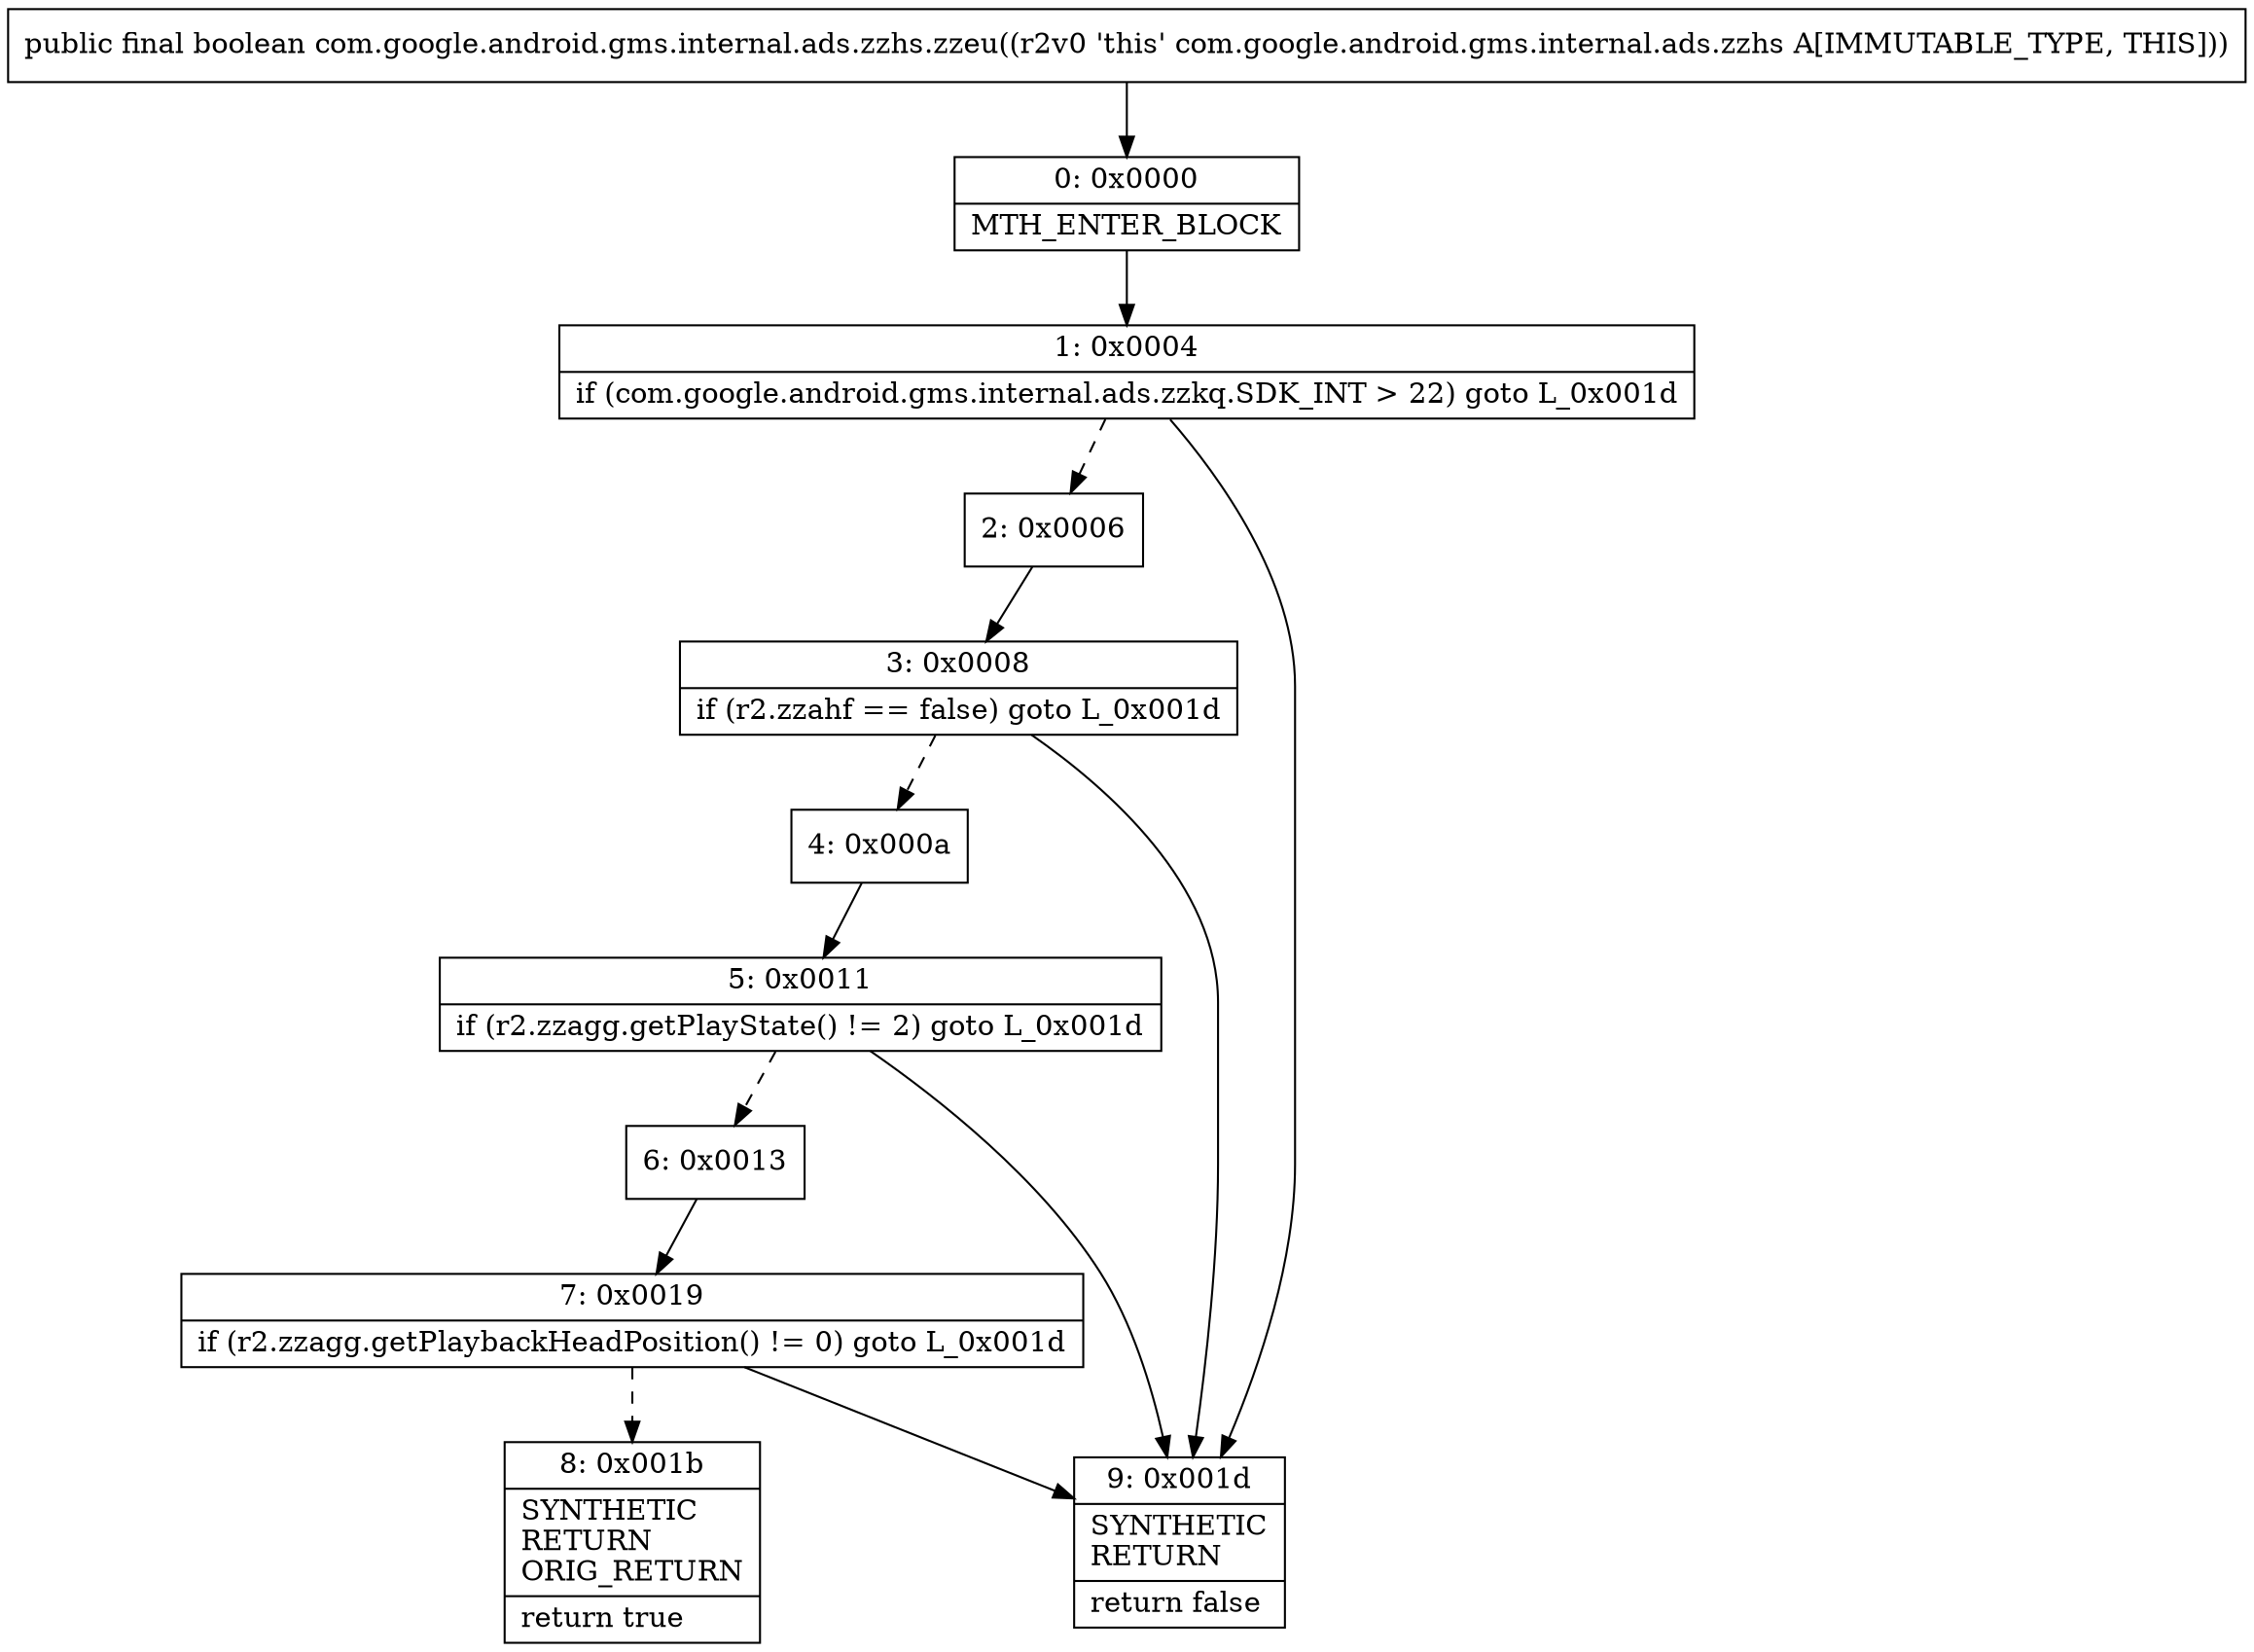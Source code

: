 digraph "CFG forcom.google.android.gms.internal.ads.zzhs.zzeu()Z" {
Node_0 [shape=record,label="{0\:\ 0x0000|MTH_ENTER_BLOCK\l}"];
Node_1 [shape=record,label="{1\:\ 0x0004|if (com.google.android.gms.internal.ads.zzkq.SDK_INT \> 22) goto L_0x001d\l}"];
Node_2 [shape=record,label="{2\:\ 0x0006}"];
Node_3 [shape=record,label="{3\:\ 0x0008|if (r2.zzahf == false) goto L_0x001d\l}"];
Node_4 [shape=record,label="{4\:\ 0x000a}"];
Node_5 [shape=record,label="{5\:\ 0x0011|if (r2.zzagg.getPlayState() != 2) goto L_0x001d\l}"];
Node_6 [shape=record,label="{6\:\ 0x0013}"];
Node_7 [shape=record,label="{7\:\ 0x0019|if (r2.zzagg.getPlaybackHeadPosition() != 0) goto L_0x001d\l}"];
Node_8 [shape=record,label="{8\:\ 0x001b|SYNTHETIC\lRETURN\lORIG_RETURN\l|return true\l}"];
Node_9 [shape=record,label="{9\:\ 0x001d|SYNTHETIC\lRETURN\l|return false\l}"];
MethodNode[shape=record,label="{public final boolean com.google.android.gms.internal.ads.zzhs.zzeu((r2v0 'this' com.google.android.gms.internal.ads.zzhs A[IMMUTABLE_TYPE, THIS])) }"];
MethodNode -> Node_0;
Node_0 -> Node_1;
Node_1 -> Node_2[style=dashed];
Node_1 -> Node_9;
Node_2 -> Node_3;
Node_3 -> Node_4[style=dashed];
Node_3 -> Node_9;
Node_4 -> Node_5;
Node_5 -> Node_6[style=dashed];
Node_5 -> Node_9;
Node_6 -> Node_7;
Node_7 -> Node_8[style=dashed];
Node_7 -> Node_9;
}

